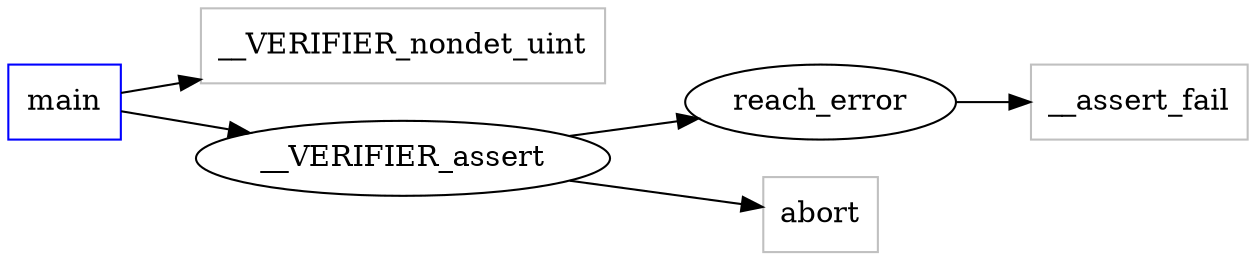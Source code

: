 digraph functioncalls {
rankdir=LR;

main [shape="box", color=blue];
__VERIFIER_nondet_uint [label="__VERIFIER_nondet_uint", shape="box", color=grey];
main -> __VERIFIER_nondet_uint;
__VERIFIER_assert [label="__VERIFIER_assert", ];
main -> __VERIFIER_assert;
reach_error [label="reach_error", ];
__VERIFIER_assert -> reach_error;
abort [label="abort", shape="box", color=grey];
__VERIFIER_assert -> abort;
__assert_fail [label="__assert_fail", shape="box", color=grey];
reach_error -> __assert_fail;
}
